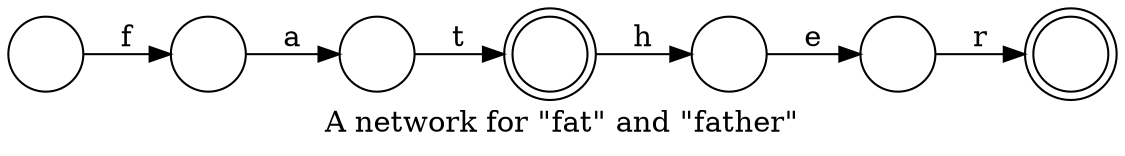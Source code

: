 // This graph generated with hfst-fst2txt
digraph "text(<stdin>)" {
charset = UTF8;
rankdir = LR;
label = "A network for \"fat\" and \"father\"";
node [shape=circle]
"INITIAL" [label=""]
"f" [label=""]
"fa" [label=""]
"fat" [label="", shape=doublecircle]
"fath" [label=""]
"fathe" [label=""]
"FINAL" [label="", shape=doublecircle]
"INITIAL" -> "f" [label="f"];
"f" -> "fa" [label="a"];
"fa" -> "fat" [label="t"];
"fat" -> "fath" [label="h"];
"fath" -> "fathe" [label="e"];
"fathe" -> "FINAL" [label="r"];
}
